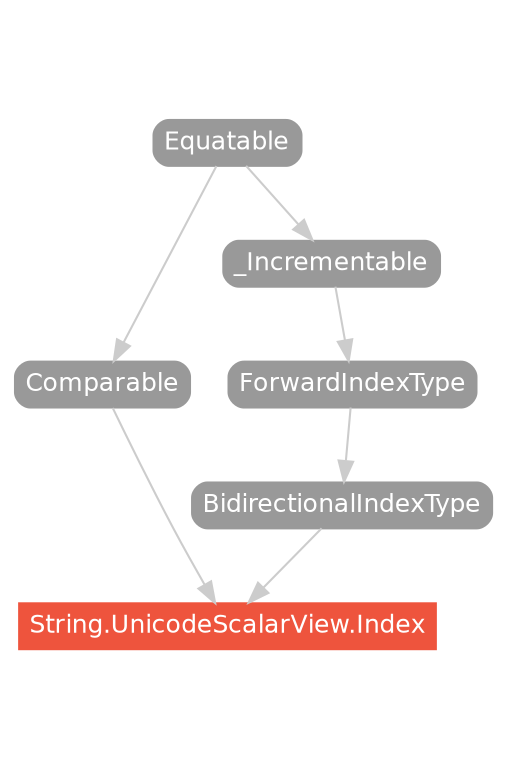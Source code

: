 strict digraph "String.UnicodeScalarView.Index - Type Hierarchy - SwiftDoc.org" {
    pad="0.1,0.8"
    node [shape=box, style="filled,rounded", color="#999999", fillcolor="#999999", fontcolor=white, fontname=Helvetica, fontnames="Helvetica,sansserif", fontsize=12, margin="0.07,0.05", height="0.3"]
    edge [color="#cccccc"]
    "BidirectionalIndexType" [URL="/protocol/BidirectionalIndexType/"]
    "Comparable" [URL="/protocol/Comparable/"]
    "Equatable" [URL="/protocol/Equatable/"]
    "ForwardIndexType" [URL="/protocol/ForwardIndexType/"]
    "String.UnicodeScalarView.Index" [URL="/type/String.UnicodeScalarView.Index/", style="filled", fillcolor="#ee543d", color="#ee543d"]
    "_Incrementable" [URL="/protocol/_Incrementable/"]    "BidirectionalIndexType" -> "String.UnicodeScalarView.Index"
    "Comparable" -> "String.UnicodeScalarView.Index"
    "ForwardIndexType" -> "BidirectionalIndexType"
    "_Incrementable" -> "ForwardIndexType"
    "Equatable" -> "_Incrementable"
    "Equatable" -> "Comparable"
    subgraph Types {
        rank = max; "String.UnicodeScalarView.Index";
    }
}